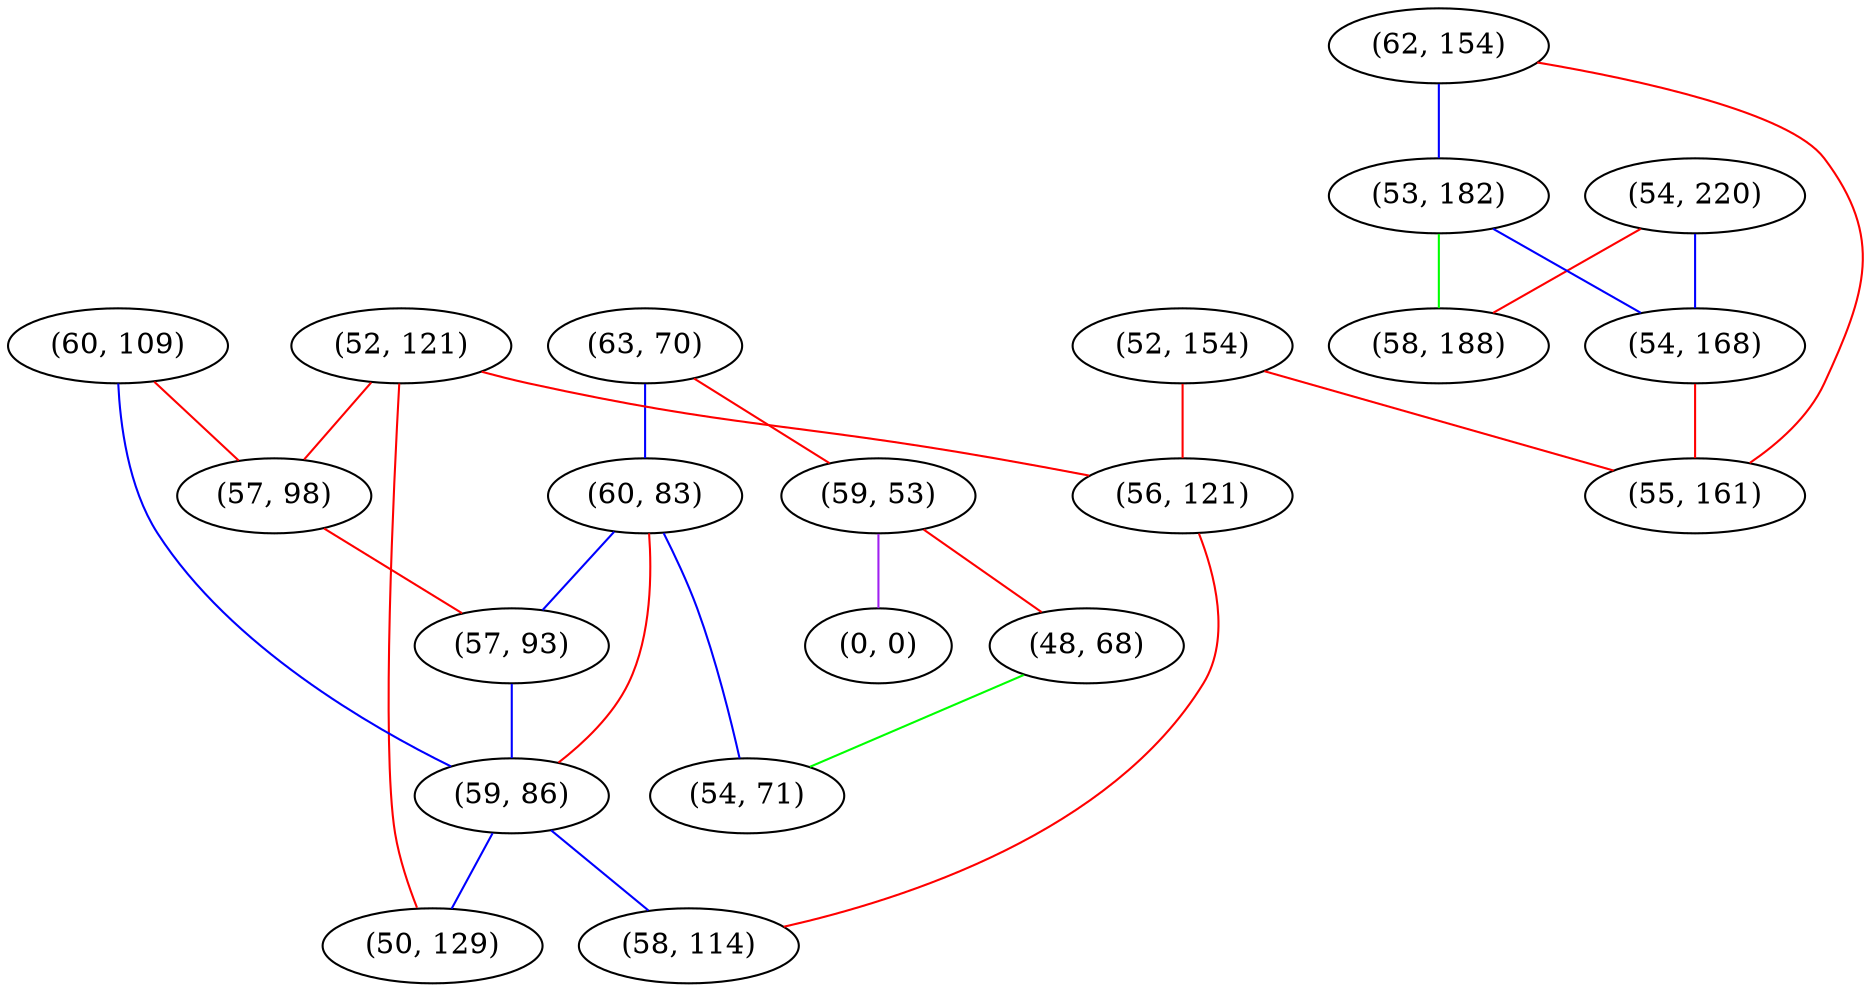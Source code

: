 graph "" {
"(52, 154)";
"(63, 70)";
"(62, 154)";
"(52, 121)";
"(60, 83)";
"(54, 220)";
"(59, 53)";
"(53, 182)";
"(48, 68)";
"(58, 188)";
"(56, 121)";
"(60, 109)";
"(0, 0)";
"(54, 71)";
"(54, 168)";
"(55, 161)";
"(57, 98)";
"(57, 93)";
"(59, 86)";
"(50, 129)";
"(58, 114)";
"(52, 154)" -- "(56, 121)"  [color=red, key=0, weight=1];
"(52, 154)" -- "(55, 161)"  [color=red, key=0, weight=1];
"(63, 70)" -- "(60, 83)"  [color=blue, key=0, weight=3];
"(63, 70)" -- "(59, 53)"  [color=red, key=0, weight=1];
"(62, 154)" -- "(53, 182)"  [color=blue, key=0, weight=3];
"(62, 154)" -- "(55, 161)"  [color=red, key=0, weight=1];
"(52, 121)" -- "(56, 121)"  [color=red, key=0, weight=1];
"(52, 121)" -- "(57, 98)"  [color=red, key=0, weight=1];
"(52, 121)" -- "(50, 129)"  [color=red, key=0, weight=1];
"(60, 83)" -- "(57, 93)"  [color=blue, key=0, weight=3];
"(60, 83)" -- "(54, 71)"  [color=blue, key=0, weight=3];
"(60, 83)" -- "(59, 86)"  [color=red, key=0, weight=1];
"(54, 220)" -- "(58, 188)"  [color=red, key=0, weight=1];
"(54, 220)" -- "(54, 168)"  [color=blue, key=0, weight=3];
"(59, 53)" -- "(0, 0)"  [color=purple, key=0, weight=4];
"(59, 53)" -- "(48, 68)"  [color=red, key=0, weight=1];
"(53, 182)" -- "(58, 188)"  [color=green, key=0, weight=2];
"(53, 182)" -- "(54, 168)"  [color=blue, key=0, weight=3];
"(48, 68)" -- "(54, 71)"  [color=green, key=0, weight=2];
"(56, 121)" -- "(58, 114)"  [color=red, key=0, weight=1];
"(60, 109)" -- "(57, 98)"  [color=red, key=0, weight=1];
"(60, 109)" -- "(59, 86)"  [color=blue, key=0, weight=3];
"(54, 168)" -- "(55, 161)"  [color=red, key=0, weight=1];
"(57, 98)" -- "(57, 93)"  [color=red, key=0, weight=1];
"(57, 93)" -- "(59, 86)"  [color=blue, key=0, weight=3];
"(59, 86)" -- "(50, 129)"  [color=blue, key=0, weight=3];
"(59, 86)" -- "(58, 114)"  [color=blue, key=0, weight=3];
}
